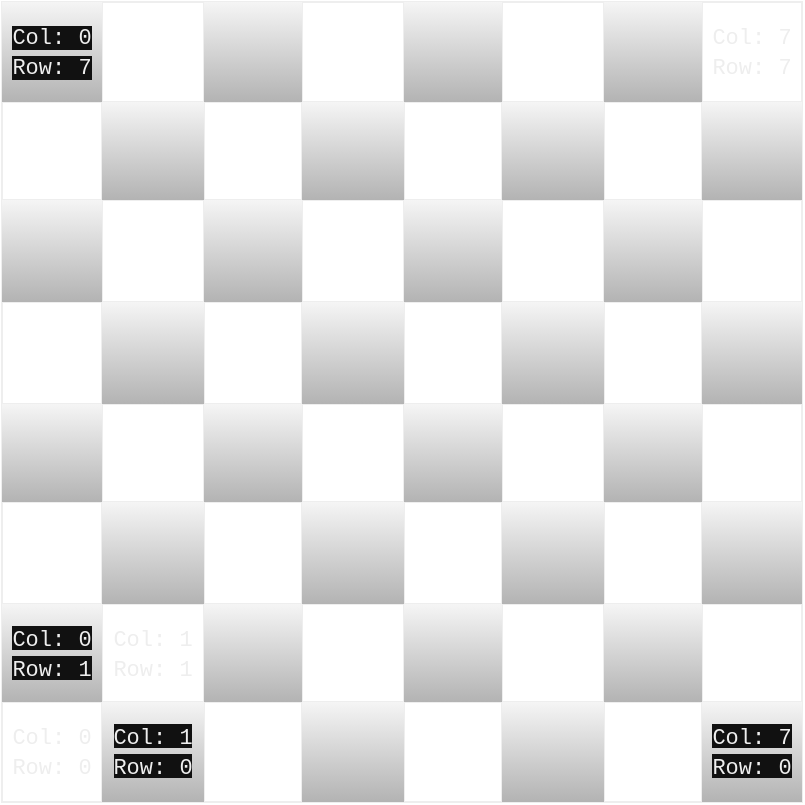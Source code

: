 <mxfile>
    <diagram id="-dzr-VzIc1iXK7SEfwf3" name="Page-1">
        <mxGraphModel dx="1748" dy="2326" grid="1" gridSize="10" guides="1" tooltips="1" connect="1" arrows="1" fold="1" page="1" pageScale="1" pageWidth="827" pageHeight="1169" background="none" math="0" shadow="0">
            <root>
                <mxCell id="0"/>
                <mxCell id="1" parent="0"/>
                <mxCell id="15" value="" style="shape=table;startSize=0;container=1;collapsible=0;childLayout=tableLayout;fontSize=11;rounded=0;fontFamily=Lucida Console;horizontal=1;labelBackgroundColor=none;labelBorderColor=none;fillColor=none;strokeColor=#EEE;fontColor=#EEE;spacingLeft=0;" parent="1" vertex="1">
                    <mxGeometry x="-680" y="-1080" width="400" height="400" as="geometry"/>
                </mxCell>
                <mxCell id="16" value="" style="shape=tableRow;horizontal=0;startSize=0;swimlaneHead=0;swimlaneBody=0;top=0;left=0;bottom=0;right=0;collapsible=0;dropTarget=0;fillColor=none;points=[[0,0.5],[1,0.5]];portConstraint=eastwest;fontSize=11;rounded=0;" parent="15" vertex="1">
                    <mxGeometry width="400" height="50" as="geometry"/>
                </mxCell>
                <mxCell id="17" value="&lt;font color=&quot;#eeeeee&quot; face=&quot;Courier New&quot;&gt;&lt;span style=&quot;background-color: rgb(17, 17, 17);&quot;&gt;Col: 0&lt;br&gt;Row: 7&lt;/span&gt;&lt;br&gt;&lt;/font&gt;" style="shape=partialRectangle;html=1;whiteSpace=wrap;connectable=0;overflow=hidden;fillColor=#f5f5f5;top=0;left=0;bottom=0;right=0;pointerEvents=1;fontSize=11;rounded=0;strokeColor=#666666;gradientColor=#b3b3b3;" parent="16" vertex="1">
                    <mxGeometry width="50" height="50" as="geometry">
                        <mxRectangle width="50" height="50" as="alternateBounds"/>
                    </mxGeometry>
                </mxCell>
                <mxCell id="18" value="" style="shape=partialRectangle;html=1;whiteSpace=wrap;connectable=0;overflow=hidden;fillColor=none;top=0;left=0;bottom=0;right=0;pointerEvents=1;fontSize=11;rounded=0;" parent="16" vertex="1">
                    <mxGeometry x="50" width="51" height="50" as="geometry">
                        <mxRectangle width="51" height="50" as="alternateBounds"/>
                    </mxGeometry>
                </mxCell>
                <mxCell id="19" value="" style="shape=partialRectangle;html=1;whiteSpace=wrap;connectable=0;overflow=hidden;fillColor=#f5f5f5;top=0;left=0;bottom=0;right=0;pointerEvents=1;fontSize=11;rounded=0;strokeColor=#666666;gradientColor=#b3b3b3;" parent="16" vertex="1">
                    <mxGeometry x="101" width="49" height="50" as="geometry">
                        <mxRectangle width="49" height="50" as="alternateBounds"/>
                    </mxGeometry>
                </mxCell>
                <mxCell id="20" value="" style="shape=partialRectangle;html=1;whiteSpace=wrap;connectable=0;overflow=hidden;fillColor=none;top=0;left=0;bottom=0;right=0;pointerEvents=1;fontSize=11;rounded=0;" parent="16" vertex="1">
                    <mxGeometry x="150" width="51" height="50" as="geometry">
                        <mxRectangle width="51" height="50" as="alternateBounds"/>
                    </mxGeometry>
                </mxCell>
                <mxCell id="21" value="" style="shape=partialRectangle;html=1;whiteSpace=wrap;connectable=0;overflow=hidden;fillColor=#f5f5f5;top=0;left=0;bottom=0;right=0;pointerEvents=1;fontSize=11;rounded=0;strokeColor=#666666;gradientColor=#b3b3b3;" parent="16" vertex="1">
                    <mxGeometry x="201" width="49" height="50" as="geometry">
                        <mxRectangle width="49" height="50" as="alternateBounds"/>
                    </mxGeometry>
                </mxCell>
                <mxCell id="22" value="" style="shape=partialRectangle;html=1;whiteSpace=wrap;connectable=0;overflow=hidden;fillColor=none;top=0;left=0;bottom=0;right=0;pointerEvents=1;fontSize=11;rounded=0;" parent="16" vertex="1">
                    <mxGeometry x="250" width="51" height="50" as="geometry">
                        <mxRectangle width="51" height="50" as="alternateBounds"/>
                    </mxGeometry>
                </mxCell>
                <mxCell id="23" value="" style="shape=partialRectangle;html=1;whiteSpace=wrap;connectable=0;overflow=hidden;fillColor=#f5f5f5;top=0;left=0;bottom=0;right=0;pointerEvents=1;fontSize=11;rounded=0;strokeColor=#666666;gradientColor=#b3b3b3;" parent="16" vertex="1">
                    <mxGeometry x="301" width="49" height="50" as="geometry">
                        <mxRectangle width="49" height="50" as="alternateBounds"/>
                    </mxGeometry>
                </mxCell>
                <mxCell id="24" value="&lt;font color=&quot;#eeeeee&quot;&gt;&lt;span style=&quot;font-family: &amp;quot;Courier New&amp;quot;;&quot;&gt;Col: 7&lt;/span&gt;&lt;br style=&quot;font-family: &amp;quot;Courier New&amp;quot;;&quot;&gt;&lt;/font&gt;&lt;span style=&quot;font-family: &amp;quot;Courier New&amp;quot;;&quot;&gt;&lt;font color=&quot;#eeeeee&quot;&gt;Row: 7&lt;/font&gt;&lt;br&gt;&lt;/span&gt;" style="shape=partialRectangle;html=1;whiteSpace=wrap;connectable=0;overflow=hidden;fillColor=none;top=0;left=0;bottom=0;right=0;pointerEvents=1;fontSize=11;rounded=0;" parent="16" vertex="1">
                    <mxGeometry x="350" width="50" height="50" as="geometry">
                        <mxRectangle width="50" height="50" as="alternateBounds"/>
                    </mxGeometry>
                </mxCell>
                <mxCell id="25" value="" style="shape=tableRow;horizontal=0;startSize=0;swimlaneHead=0;swimlaneBody=0;top=0;left=0;bottom=0;right=0;collapsible=0;dropTarget=0;fillColor=none;points=[[0,0.5],[1,0.5]];portConstraint=eastwest;fontSize=11;rounded=0;" parent="15" vertex="1">
                    <mxGeometry y="50" width="400" height="49" as="geometry"/>
                </mxCell>
                <mxCell id="26" value="" style="shape=partialRectangle;html=1;whiteSpace=wrap;connectable=0;overflow=hidden;fillColor=none;top=0;left=0;bottom=0;right=0;pointerEvents=1;fontSize=11;rounded=0;" parent="25" vertex="1">
                    <mxGeometry width="50" height="49" as="geometry">
                        <mxRectangle width="50" height="49" as="alternateBounds"/>
                    </mxGeometry>
                </mxCell>
                <mxCell id="27" value="" style="shape=partialRectangle;html=1;whiteSpace=wrap;connectable=0;overflow=hidden;fillColor=#f5f5f5;top=0;left=0;bottom=0;right=0;pointerEvents=1;fontSize=11;rounded=0;strokeColor=#666666;gradientColor=#b3b3b3;" parent="25" vertex="1">
                    <mxGeometry x="50" width="51" height="49" as="geometry">
                        <mxRectangle width="51" height="49" as="alternateBounds"/>
                    </mxGeometry>
                </mxCell>
                <mxCell id="28" value="" style="shape=partialRectangle;html=1;whiteSpace=wrap;connectable=0;overflow=hidden;fillColor=none;top=0;left=0;bottom=0;right=0;pointerEvents=1;fontSize=11;rounded=0;" parent="25" vertex="1">
                    <mxGeometry x="101" width="49" height="49" as="geometry">
                        <mxRectangle width="49" height="49" as="alternateBounds"/>
                    </mxGeometry>
                </mxCell>
                <mxCell id="29" value="" style="shape=partialRectangle;html=1;whiteSpace=wrap;connectable=0;overflow=hidden;fillColor=#f5f5f5;top=0;left=0;bottom=0;right=0;pointerEvents=1;fontSize=11;rounded=0;strokeColor=#666666;gradientColor=#b3b3b3;" parent="25" vertex="1">
                    <mxGeometry x="150" width="51" height="49" as="geometry">
                        <mxRectangle width="51" height="49" as="alternateBounds"/>
                    </mxGeometry>
                </mxCell>
                <mxCell id="30" value="" style="shape=partialRectangle;html=1;whiteSpace=wrap;connectable=0;overflow=hidden;fillColor=none;top=0;left=0;bottom=0;right=0;pointerEvents=1;fontSize=11;rounded=0;" parent="25" vertex="1">
                    <mxGeometry x="201" width="49" height="49" as="geometry">
                        <mxRectangle width="49" height="49" as="alternateBounds"/>
                    </mxGeometry>
                </mxCell>
                <mxCell id="31" value="" style="shape=partialRectangle;html=1;whiteSpace=wrap;connectable=0;overflow=hidden;fillColor=#f5f5f5;top=0;left=0;bottom=0;right=0;pointerEvents=1;fontSize=11;rounded=0;strokeColor=#666666;gradientColor=#b3b3b3;" parent="25" vertex="1">
                    <mxGeometry x="250" width="51" height="49" as="geometry">
                        <mxRectangle width="51" height="49" as="alternateBounds"/>
                    </mxGeometry>
                </mxCell>
                <mxCell id="32" value="" style="shape=partialRectangle;html=1;whiteSpace=wrap;connectable=0;overflow=hidden;fillColor=none;top=0;left=0;bottom=0;right=0;pointerEvents=1;fontSize=11;rounded=0;" parent="25" vertex="1">
                    <mxGeometry x="301" width="49" height="49" as="geometry">
                        <mxRectangle width="49" height="49" as="alternateBounds"/>
                    </mxGeometry>
                </mxCell>
                <mxCell id="33" value="" style="shape=partialRectangle;html=1;whiteSpace=wrap;connectable=0;overflow=hidden;fillColor=#f5f5f5;top=0;left=0;bottom=0;right=0;pointerEvents=1;fontSize=11;rounded=0;strokeColor=#666666;gradientColor=#b3b3b3;" parent="25" vertex="1">
                    <mxGeometry x="350" width="50" height="49" as="geometry">
                        <mxRectangle width="50" height="49" as="alternateBounds"/>
                    </mxGeometry>
                </mxCell>
                <mxCell id="34" value="" style="shape=tableRow;horizontal=0;startSize=0;swimlaneHead=0;swimlaneBody=0;top=0;left=0;bottom=0;right=0;collapsible=0;dropTarget=0;fillColor=none;points=[[0,0.5],[1,0.5]];portConstraint=eastwest;fontSize=11;rounded=0;" parent="15" vertex="1">
                    <mxGeometry y="99" width="400" height="51" as="geometry"/>
                </mxCell>
                <mxCell id="35" value="" style="shape=partialRectangle;html=1;whiteSpace=wrap;connectable=0;overflow=hidden;fillColor=#f5f5f5;top=0;left=0;bottom=0;right=0;pointerEvents=1;fontSize=11;rounded=0;strokeColor=#666666;gradientColor=#b3b3b3;" parent="34" vertex="1">
                    <mxGeometry width="50" height="51" as="geometry">
                        <mxRectangle width="50" height="51" as="alternateBounds"/>
                    </mxGeometry>
                </mxCell>
                <mxCell id="36" value="" style="shape=partialRectangle;html=1;whiteSpace=wrap;connectable=0;overflow=hidden;fillColor=none;top=0;left=0;bottom=0;right=0;pointerEvents=1;fontSize=11;rounded=0;" parent="34" vertex="1">
                    <mxGeometry x="50" width="51" height="51" as="geometry">
                        <mxRectangle width="51" height="51" as="alternateBounds"/>
                    </mxGeometry>
                </mxCell>
                <mxCell id="37" value="" style="shape=partialRectangle;html=1;whiteSpace=wrap;connectable=0;overflow=hidden;fillColor=#f5f5f5;top=0;left=0;bottom=0;right=0;pointerEvents=1;fontSize=11;rounded=0;strokeColor=#666666;gradientColor=#b3b3b3;" parent="34" vertex="1">
                    <mxGeometry x="101" width="49" height="51" as="geometry">
                        <mxRectangle width="49" height="51" as="alternateBounds"/>
                    </mxGeometry>
                </mxCell>
                <mxCell id="38" value="" style="shape=partialRectangle;html=1;whiteSpace=wrap;connectable=0;overflow=hidden;fillColor=none;top=0;left=0;bottom=0;right=0;pointerEvents=1;fontSize=11;rounded=0;" parent="34" vertex="1">
                    <mxGeometry x="150" width="51" height="51" as="geometry">
                        <mxRectangle width="51" height="51" as="alternateBounds"/>
                    </mxGeometry>
                </mxCell>
                <mxCell id="39" value="" style="shape=partialRectangle;html=1;whiteSpace=wrap;connectable=0;overflow=hidden;fillColor=#f5f5f5;top=0;left=0;bottom=0;right=0;pointerEvents=1;fontSize=11;rounded=0;strokeColor=#666666;gradientColor=#b3b3b3;" parent="34" vertex="1">
                    <mxGeometry x="201" width="49" height="51" as="geometry">
                        <mxRectangle width="49" height="51" as="alternateBounds"/>
                    </mxGeometry>
                </mxCell>
                <mxCell id="40" value="" style="shape=partialRectangle;html=1;whiteSpace=wrap;connectable=0;overflow=hidden;fillColor=none;top=0;left=0;bottom=0;right=0;pointerEvents=1;fontSize=11;rounded=0;" parent="34" vertex="1">
                    <mxGeometry x="250" width="51" height="51" as="geometry">
                        <mxRectangle width="51" height="51" as="alternateBounds"/>
                    </mxGeometry>
                </mxCell>
                <mxCell id="41" value="" style="shape=partialRectangle;html=1;whiteSpace=wrap;connectable=0;overflow=hidden;fillColor=#f5f5f5;top=0;left=0;bottom=0;right=0;pointerEvents=1;fontSize=11;rounded=0;strokeColor=#666666;gradientColor=#b3b3b3;" parent="34" vertex="1">
                    <mxGeometry x="301" width="49" height="51" as="geometry">
                        <mxRectangle width="49" height="51" as="alternateBounds"/>
                    </mxGeometry>
                </mxCell>
                <mxCell id="42" value="" style="shape=partialRectangle;html=1;whiteSpace=wrap;connectable=0;overflow=hidden;fillColor=none;top=0;left=0;bottom=0;right=0;pointerEvents=1;fontSize=11;rounded=0;" parent="34" vertex="1">
                    <mxGeometry x="350" width="50" height="51" as="geometry">
                        <mxRectangle width="50" height="51" as="alternateBounds"/>
                    </mxGeometry>
                </mxCell>
                <mxCell id="43" value="" style="shape=tableRow;horizontal=0;startSize=0;swimlaneHead=0;swimlaneBody=0;top=0;left=0;bottom=0;right=0;collapsible=0;dropTarget=0;fillColor=none;points=[[0,0.5],[1,0.5]];portConstraint=eastwest;fontSize=11;rounded=0;" parent="15" vertex="1">
                    <mxGeometry y="150" width="400" height="51" as="geometry"/>
                </mxCell>
                <mxCell id="44" value="" style="shape=partialRectangle;html=1;whiteSpace=wrap;connectable=0;overflow=hidden;fillColor=none;top=0;left=0;bottom=0;right=0;pointerEvents=1;fontSize=11;rounded=0;" parent="43" vertex="1">
                    <mxGeometry width="50" height="51" as="geometry">
                        <mxRectangle width="50" height="51" as="alternateBounds"/>
                    </mxGeometry>
                </mxCell>
                <mxCell id="45" value="" style="shape=partialRectangle;html=1;whiteSpace=wrap;connectable=0;overflow=hidden;fillColor=#f5f5f5;top=0;left=0;bottom=0;right=0;pointerEvents=1;fontSize=11;rounded=0;strokeColor=#666666;gradientColor=#b3b3b3;" parent="43" vertex="1">
                    <mxGeometry x="50" width="51" height="51" as="geometry">
                        <mxRectangle width="51" height="51" as="alternateBounds"/>
                    </mxGeometry>
                </mxCell>
                <mxCell id="46" value="" style="shape=partialRectangle;html=1;whiteSpace=wrap;connectable=0;overflow=hidden;fillColor=none;top=0;left=0;bottom=0;right=0;pointerEvents=1;fontSize=11;rounded=0;" parent="43" vertex="1">
                    <mxGeometry x="101" width="49" height="51" as="geometry">
                        <mxRectangle width="49" height="51" as="alternateBounds"/>
                    </mxGeometry>
                </mxCell>
                <mxCell id="47" value="" style="shape=partialRectangle;html=1;whiteSpace=wrap;connectable=0;overflow=hidden;fillColor=#f5f5f5;top=0;left=0;bottom=0;right=0;pointerEvents=1;fontSize=11;rounded=0;strokeColor=#666666;gradientColor=#b3b3b3;" parent="43" vertex="1">
                    <mxGeometry x="150" width="51" height="51" as="geometry">
                        <mxRectangle width="51" height="51" as="alternateBounds"/>
                    </mxGeometry>
                </mxCell>
                <mxCell id="48" value="" style="shape=partialRectangle;html=1;whiteSpace=wrap;connectable=0;overflow=hidden;fillColor=none;top=0;left=0;bottom=0;right=0;pointerEvents=1;fontSize=11;rounded=0;" parent="43" vertex="1">
                    <mxGeometry x="201" width="49" height="51" as="geometry">
                        <mxRectangle width="49" height="51" as="alternateBounds"/>
                    </mxGeometry>
                </mxCell>
                <mxCell id="49" value="" style="shape=partialRectangle;html=1;whiteSpace=wrap;connectable=0;overflow=hidden;fillColor=#f5f5f5;top=0;left=0;bottom=0;right=0;pointerEvents=1;fontSize=11;rounded=0;strokeColor=#666666;gradientColor=#b3b3b3;" parent="43" vertex="1">
                    <mxGeometry x="250" width="51" height="51" as="geometry">
                        <mxRectangle width="51" height="51" as="alternateBounds"/>
                    </mxGeometry>
                </mxCell>
                <mxCell id="50" value="" style="shape=partialRectangle;html=1;whiteSpace=wrap;connectable=0;overflow=hidden;fillColor=none;top=0;left=0;bottom=0;right=0;pointerEvents=1;fontSize=11;rounded=0;" parent="43" vertex="1">
                    <mxGeometry x="301" width="49" height="51" as="geometry">
                        <mxRectangle width="49" height="51" as="alternateBounds"/>
                    </mxGeometry>
                </mxCell>
                <mxCell id="51" value="" style="shape=partialRectangle;html=1;whiteSpace=wrap;connectable=0;overflow=hidden;fillColor=#f5f5f5;top=0;left=0;bottom=0;right=0;pointerEvents=1;fontSize=11;rounded=0;strokeColor=#666666;gradientColor=#b3b3b3;" parent="43" vertex="1">
                    <mxGeometry x="350" width="50" height="51" as="geometry">
                        <mxRectangle width="50" height="51" as="alternateBounds"/>
                    </mxGeometry>
                </mxCell>
                <mxCell id="52" value="" style="shape=tableRow;horizontal=0;startSize=0;swimlaneHead=0;swimlaneBody=0;top=0;left=0;bottom=0;right=0;collapsible=0;dropTarget=0;fillColor=none;points=[[0,0.5],[1,0.5]];portConstraint=eastwest;fontSize=11;rounded=0;" parent="15" vertex="1">
                    <mxGeometry y="201" width="400" height="49" as="geometry"/>
                </mxCell>
                <mxCell id="53" value="" style="shape=partialRectangle;html=1;whiteSpace=wrap;connectable=0;overflow=hidden;fillColor=#f5f5f5;top=0;left=0;bottom=0;right=0;pointerEvents=1;fontSize=11;rounded=0;strokeColor=#666666;gradientColor=#b3b3b3;" parent="52" vertex="1">
                    <mxGeometry width="50" height="49" as="geometry">
                        <mxRectangle width="50" height="49" as="alternateBounds"/>
                    </mxGeometry>
                </mxCell>
                <mxCell id="54" value="" style="shape=partialRectangle;html=1;whiteSpace=wrap;connectable=0;overflow=hidden;fillColor=none;top=0;left=0;bottom=0;right=0;pointerEvents=1;fontSize=11;rounded=0;" parent="52" vertex="1">
                    <mxGeometry x="50" width="51" height="49" as="geometry">
                        <mxRectangle width="51" height="49" as="alternateBounds"/>
                    </mxGeometry>
                </mxCell>
                <mxCell id="55" value="" style="shape=partialRectangle;html=1;whiteSpace=wrap;connectable=0;overflow=hidden;fillColor=#f5f5f5;top=0;left=0;bottom=0;right=0;pointerEvents=1;fontSize=11;rounded=0;strokeColor=#666666;gradientColor=#b3b3b3;" parent="52" vertex="1">
                    <mxGeometry x="101" width="49" height="49" as="geometry">
                        <mxRectangle width="49" height="49" as="alternateBounds"/>
                    </mxGeometry>
                </mxCell>
                <mxCell id="56" value="" style="shape=partialRectangle;html=1;whiteSpace=wrap;connectable=0;overflow=hidden;fillColor=none;top=0;left=0;bottom=0;right=0;pointerEvents=1;fontSize=11;rounded=0;" parent="52" vertex="1">
                    <mxGeometry x="150" width="51" height="49" as="geometry">
                        <mxRectangle width="51" height="49" as="alternateBounds"/>
                    </mxGeometry>
                </mxCell>
                <mxCell id="57" value="" style="shape=partialRectangle;html=1;whiteSpace=wrap;connectable=0;overflow=hidden;fillColor=#f5f5f5;top=0;left=0;bottom=0;right=0;pointerEvents=1;fontSize=11;rounded=0;strokeColor=#666666;gradientColor=#b3b3b3;" parent="52" vertex="1">
                    <mxGeometry x="201" width="49" height="49" as="geometry">
                        <mxRectangle width="49" height="49" as="alternateBounds"/>
                    </mxGeometry>
                </mxCell>
                <mxCell id="58" value="" style="shape=partialRectangle;html=1;whiteSpace=wrap;connectable=0;overflow=hidden;fillColor=none;top=0;left=0;bottom=0;right=0;pointerEvents=1;fontSize=11;rounded=0;" parent="52" vertex="1">
                    <mxGeometry x="250" width="51" height="49" as="geometry">
                        <mxRectangle width="51" height="49" as="alternateBounds"/>
                    </mxGeometry>
                </mxCell>
                <mxCell id="59" value="" style="shape=partialRectangle;html=1;whiteSpace=wrap;connectable=0;overflow=hidden;fillColor=#f5f5f5;top=0;left=0;bottom=0;right=0;pointerEvents=1;fontSize=11;rounded=0;strokeColor=#666666;gradientColor=#b3b3b3;" parent="52" vertex="1">
                    <mxGeometry x="301" width="49" height="49" as="geometry">
                        <mxRectangle width="49" height="49" as="alternateBounds"/>
                    </mxGeometry>
                </mxCell>
                <mxCell id="60" value="" style="shape=partialRectangle;html=1;whiteSpace=wrap;connectable=0;overflow=hidden;fillColor=none;top=0;left=0;bottom=0;right=0;pointerEvents=1;fontSize=11;rounded=0;" parent="52" vertex="1">
                    <mxGeometry x="350" width="50" height="49" as="geometry">
                        <mxRectangle width="50" height="49" as="alternateBounds"/>
                    </mxGeometry>
                </mxCell>
                <mxCell id="61" value="" style="shape=tableRow;horizontal=0;startSize=0;swimlaneHead=0;swimlaneBody=0;top=0;left=0;bottom=0;right=0;collapsible=0;dropTarget=0;fillColor=none;points=[[0,0.5],[1,0.5]];portConstraint=eastwest;fontSize=11;rounded=0;" parent="15" vertex="1">
                    <mxGeometry y="250" width="400" height="51" as="geometry"/>
                </mxCell>
                <mxCell id="62" value="" style="shape=partialRectangle;html=1;whiteSpace=wrap;connectable=0;overflow=hidden;fillColor=none;top=0;left=0;bottom=0;right=0;pointerEvents=1;fontSize=11;rounded=0;" parent="61" vertex="1">
                    <mxGeometry width="50" height="51" as="geometry">
                        <mxRectangle width="50" height="51" as="alternateBounds"/>
                    </mxGeometry>
                </mxCell>
                <mxCell id="63" value="" style="shape=partialRectangle;html=1;whiteSpace=wrap;connectable=0;overflow=hidden;fillColor=#f5f5f5;top=0;left=0;bottom=0;right=0;pointerEvents=1;fontSize=11;rounded=0;strokeColor=#666666;gradientColor=#b3b3b3;" parent="61" vertex="1">
                    <mxGeometry x="50" width="51" height="51" as="geometry">
                        <mxRectangle width="51" height="51" as="alternateBounds"/>
                    </mxGeometry>
                </mxCell>
                <mxCell id="64" value="" style="shape=partialRectangle;html=1;whiteSpace=wrap;connectable=0;overflow=hidden;fillColor=none;top=0;left=0;bottom=0;right=0;pointerEvents=1;fontSize=11;rounded=0;" parent="61" vertex="1">
                    <mxGeometry x="101" width="49" height="51" as="geometry">
                        <mxRectangle width="49" height="51" as="alternateBounds"/>
                    </mxGeometry>
                </mxCell>
                <mxCell id="65" value="" style="shape=partialRectangle;html=1;whiteSpace=wrap;connectable=0;overflow=hidden;fillColor=#f5f5f5;top=0;left=0;bottom=0;right=0;pointerEvents=1;fontSize=11;rounded=0;strokeColor=#666666;gradientColor=#b3b3b3;" parent="61" vertex="1">
                    <mxGeometry x="150" width="51" height="51" as="geometry">
                        <mxRectangle width="51" height="51" as="alternateBounds"/>
                    </mxGeometry>
                </mxCell>
                <mxCell id="66" value="" style="shape=partialRectangle;html=1;whiteSpace=wrap;connectable=0;overflow=hidden;fillColor=none;top=0;left=0;bottom=0;right=0;pointerEvents=1;fontSize=11;rounded=0;" parent="61" vertex="1">
                    <mxGeometry x="201" width="49" height="51" as="geometry">
                        <mxRectangle width="49" height="51" as="alternateBounds"/>
                    </mxGeometry>
                </mxCell>
                <mxCell id="67" value="" style="shape=partialRectangle;html=1;whiteSpace=wrap;connectable=0;overflow=hidden;fillColor=#f5f5f5;top=0;left=0;bottom=0;right=0;pointerEvents=1;fontSize=11;rounded=0;strokeColor=#666666;gradientColor=#b3b3b3;" parent="61" vertex="1">
                    <mxGeometry x="250" width="51" height="51" as="geometry">
                        <mxRectangle width="51" height="51" as="alternateBounds"/>
                    </mxGeometry>
                </mxCell>
                <mxCell id="68" value="" style="shape=partialRectangle;html=1;whiteSpace=wrap;connectable=0;overflow=hidden;fillColor=none;top=0;left=0;bottom=0;right=0;pointerEvents=1;fontSize=11;rounded=0;" parent="61" vertex="1">
                    <mxGeometry x="301" width="49" height="51" as="geometry">
                        <mxRectangle width="49" height="51" as="alternateBounds"/>
                    </mxGeometry>
                </mxCell>
                <mxCell id="69" value="" style="shape=partialRectangle;html=1;whiteSpace=wrap;connectable=0;overflow=hidden;fillColor=#f5f5f5;top=0;left=0;bottom=0;right=0;pointerEvents=1;fontSize=11;rounded=0;strokeColor=#666666;gradientColor=#b3b3b3;" parent="61" vertex="1">
                    <mxGeometry x="350" width="50" height="51" as="geometry">
                        <mxRectangle width="50" height="51" as="alternateBounds"/>
                    </mxGeometry>
                </mxCell>
                <mxCell id="70" value="" style="shape=tableRow;horizontal=0;startSize=0;swimlaneHead=0;swimlaneBody=0;top=0;left=0;bottom=0;right=0;collapsible=0;dropTarget=0;fillColor=none;points=[[0,0.5],[1,0.5]];portConstraint=eastwest;fontSize=11;rounded=0;" parent="15" vertex="1">
                    <mxGeometry y="301" width="400" height="49" as="geometry"/>
                </mxCell>
                <mxCell id="71" value="&lt;font style=&quot;background-color: rgb(17, 17, 17);&quot; color=&quot;#eeeeee&quot;&gt;&lt;span style=&quot;font-family: &amp;quot;Courier New&amp;quot;;&quot;&gt;Col: 0&lt;/span&gt;&lt;br style=&quot;font-family: &amp;quot;Courier New&amp;quot;;&quot;&gt;&lt;span style=&quot;font-family: &amp;quot;Courier New&amp;quot;;&quot;&gt;Row: 1&lt;/span&gt;&lt;/font&gt;" style="shape=partialRectangle;html=1;whiteSpace=wrap;connectable=0;overflow=hidden;fillColor=#f5f5f5;top=0;left=0;bottom=0;right=0;pointerEvents=1;fontSize=11;rounded=0;strokeColor=#666666;gradientColor=#b3b3b3;" parent="70" vertex="1">
                    <mxGeometry width="50" height="49" as="geometry">
                        <mxRectangle width="50" height="49" as="alternateBounds"/>
                    </mxGeometry>
                </mxCell>
                <mxCell id="72" value="&lt;font color=&quot;#eeeeee&quot;&gt;&lt;span style=&quot;font-family: &amp;quot;Courier New&amp;quot;;&quot;&gt;Col: 1&lt;/span&gt;&lt;br style=&quot;font-family: &amp;quot;Courier New&amp;quot;;&quot;&gt;&lt;span style=&quot;font-family: &amp;quot;Courier New&amp;quot;;&quot;&gt;Row: 1&lt;/span&gt;&lt;/font&gt;" style="shape=partialRectangle;html=1;whiteSpace=wrap;connectable=0;overflow=hidden;fillColor=none;top=0;left=0;bottom=0;right=0;pointerEvents=1;fontSize=11;rounded=0;" parent="70" vertex="1">
                    <mxGeometry x="50" width="51" height="49" as="geometry">
                        <mxRectangle width="51" height="49" as="alternateBounds"/>
                    </mxGeometry>
                </mxCell>
                <mxCell id="73" value="" style="shape=partialRectangle;html=1;whiteSpace=wrap;connectable=0;overflow=hidden;fillColor=#f5f5f5;top=0;left=0;bottom=0;right=0;pointerEvents=1;fontSize=11;rounded=0;strokeColor=#666666;gradientColor=#b3b3b3;" parent="70" vertex="1">
                    <mxGeometry x="101" width="49" height="49" as="geometry">
                        <mxRectangle width="49" height="49" as="alternateBounds"/>
                    </mxGeometry>
                </mxCell>
                <mxCell id="74" value="" style="shape=partialRectangle;html=1;whiteSpace=wrap;connectable=0;overflow=hidden;fillColor=none;top=0;left=0;bottom=0;right=0;pointerEvents=1;fontSize=11;rounded=0;" parent="70" vertex="1">
                    <mxGeometry x="150" width="51" height="49" as="geometry">
                        <mxRectangle width="51" height="49" as="alternateBounds"/>
                    </mxGeometry>
                </mxCell>
                <mxCell id="75" value="" style="shape=partialRectangle;html=1;whiteSpace=wrap;connectable=0;overflow=hidden;fillColor=#f5f5f5;top=0;left=0;bottom=0;right=0;pointerEvents=1;fontSize=11;rounded=0;strokeColor=#666666;gradientColor=#b3b3b3;" parent="70" vertex="1">
                    <mxGeometry x="201" width="49" height="49" as="geometry">
                        <mxRectangle width="49" height="49" as="alternateBounds"/>
                    </mxGeometry>
                </mxCell>
                <mxCell id="76" value="" style="shape=partialRectangle;html=1;whiteSpace=wrap;connectable=0;overflow=hidden;fillColor=none;top=0;left=0;bottom=0;right=0;pointerEvents=1;fontSize=11;rounded=0;" parent="70" vertex="1">
                    <mxGeometry x="250" width="51" height="49" as="geometry">
                        <mxRectangle width="51" height="49" as="alternateBounds"/>
                    </mxGeometry>
                </mxCell>
                <mxCell id="77" value="" style="shape=partialRectangle;html=1;whiteSpace=wrap;connectable=0;overflow=hidden;fillColor=#f5f5f5;top=0;left=0;bottom=0;right=0;pointerEvents=1;fontSize=11;rounded=0;strokeColor=#666666;gradientColor=#b3b3b3;" parent="70" vertex="1">
                    <mxGeometry x="301" width="49" height="49" as="geometry">
                        <mxRectangle width="49" height="49" as="alternateBounds"/>
                    </mxGeometry>
                </mxCell>
                <mxCell id="78" value="" style="shape=partialRectangle;html=1;whiteSpace=wrap;connectable=0;overflow=hidden;fillColor=none;top=0;left=0;bottom=0;right=0;pointerEvents=1;fontSize=11;rounded=0;" parent="70" vertex="1">
                    <mxGeometry x="350" width="50" height="49" as="geometry">
                        <mxRectangle width="50" height="49" as="alternateBounds"/>
                    </mxGeometry>
                </mxCell>
                <mxCell id="79" value="" style="shape=tableRow;horizontal=0;startSize=0;swimlaneHead=0;swimlaneBody=0;top=0;left=0;bottom=0;right=0;collapsible=0;dropTarget=0;fillColor=none;points=[[0,0.5],[1,0.5]];portConstraint=eastwest;fontSize=11;rounded=0;" parent="15" vertex="1">
                    <mxGeometry y="350" width="400" height="50" as="geometry"/>
                </mxCell>
                <mxCell id="80" value="&lt;font color=&quot;#eeeeee&quot; face=&quot;Courier New&quot;&gt;Col: 0&lt;br&gt;Row: 0&lt;/font&gt;" style="shape=partialRectangle;html=1;whiteSpace=wrap;connectable=0;overflow=hidden;fillColor=none;top=0;left=0;bottom=0;right=0;pointerEvents=1;fontSize=11;rounded=0;" parent="79" vertex="1">
                    <mxGeometry width="50" height="50" as="geometry">
                        <mxRectangle width="50" height="50" as="alternateBounds"/>
                    </mxGeometry>
                </mxCell>
                <mxCell id="81" value="&lt;font style=&quot;background-color: rgb(17, 17, 17);&quot; color=&quot;#eeeeee&quot;&gt;&lt;span style=&quot;font-family: &amp;quot;Courier New&amp;quot;; font-size: 11px; font-style: normal; font-variant-ligatures: normal; font-variant-caps: normal; font-weight: 400; letter-spacing: normal; orphans: 2; text-align: center; text-indent: 0px; text-transform: none; widows: 2; word-spacing: 0px; -webkit-text-stroke-width: 0px; text-decoration-thickness: initial; text-decoration-style: initial; text-decoration-color: initial; float: none; display: inline !important;&quot;&gt;Col: 1&lt;/span&gt;&lt;br style=&quot;border-color: rgb(0, 0, 0); font-family: &amp;quot;Courier New&amp;quot;; font-size: 11px; font-style: normal; font-variant-ligatures: normal; font-variant-caps: normal; font-weight: 400; letter-spacing: normal; orphans: 2; text-align: center; text-indent: 0px; text-transform: none; widows: 2; word-spacing: 0px; -webkit-text-stroke-width: 0px; text-decoration-thickness: initial; text-decoration-style: initial; text-decoration-color: initial;&quot;&gt;&lt;span style=&quot;font-family: &amp;quot;Courier New&amp;quot;; font-size: 11px; font-style: normal; font-variant-ligatures: normal; font-variant-caps: normal; font-weight: 400; letter-spacing: normal; orphans: 2; text-align: center; text-indent: 0px; text-transform: none; widows: 2; word-spacing: 0px; -webkit-text-stroke-width: 0px; text-decoration-thickness: initial; text-decoration-style: initial; text-decoration-color: initial; float: none; display: inline !important;&quot;&gt;Row: 0&lt;/span&gt;&lt;/font&gt;" style="shape=partialRectangle;html=1;whiteSpace=wrap;connectable=0;overflow=hidden;fillColor=#f5f5f5;top=0;left=0;bottom=0;right=0;pointerEvents=1;fontSize=11;rounded=0;strokeColor=#666666;gradientColor=#b3b3b3;" parent="79" vertex="1">
                    <mxGeometry x="50" width="51" height="50" as="geometry">
                        <mxRectangle width="51" height="50" as="alternateBounds"/>
                    </mxGeometry>
                </mxCell>
                <mxCell id="82" value="" style="shape=partialRectangle;html=1;whiteSpace=wrap;connectable=0;overflow=hidden;fillColor=none;top=0;left=0;bottom=0;right=0;pointerEvents=1;fontSize=11;rounded=0;" parent="79" vertex="1">
                    <mxGeometry x="101" width="49" height="50" as="geometry">
                        <mxRectangle width="49" height="50" as="alternateBounds"/>
                    </mxGeometry>
                </mxCell>
                <mxCell id="83" value="" style="shape=partialRectangle;html=1;whiteSpace=wrap;connectable=0;overflow=hidden;fillColor=#f5f5f5;top=0;left=0;bottom=0;right=0;pointerEvents=1;fontSize=11;rounded=0;strokeColor=#666666;gradientColor=#b3b3b3;" parent="79" vertex="1">
                    <mxGeometry x="150" width="51" height="50" as="geometry">
                        <mxRectangle width="51" height="50" as="alternateBounds"/>
                    </mxGeometry>
                </mxCell>
                <mxCell id="84" value="" style="shape=partialRectangle;html=1;whiteSpace=wrap;connectable=0;overflow=hidden;fillColor=none;top=0;left=0;bottom=0;right=0;pointerEvents=1;fontSize=11;rounded=0;" parent="79" vertex="1">
                    <mxGeometry x="201" width="49" height="50" as="geometry">
                        <mxRectangle width="49" height="50" as="alternateBounds"/>
                    </mxGeometry>
                </mxCell>
                <mxCell id="85" value="" style="shape=partialRectangle;html=1;whiteSpace=wrap;connectable=0;overflow=hidden;fillColor=#f5f5f5;top=0;left=0;bottom=0;right=0;pointerEvents=1;fontSize=11;rounded=0;strokeColor=#666666;gradientColor=#b3b3b3;" parent="79" vertex="1">
                    <mxGeometry x="250" width="51" height="50" as="geometry">
                        <mxRectangle width="51" height="50" as="alternateBounds"/>
                    </mxGeometry>
                </mxCell>
                <mxCell id="86" value="" style="shape=partialRectangle;html=1;whiteSpace=wrap;connectable=0;overflow=hidden;fillColor=none;top=0;left=0;bottom=0;right=0;pointerEvents=1;fontSize=11;rounded=0;" parent="79" vertex="1">
                    <mxGeometry x="301" width="49" height="50" as="geometry">
                        <mxRectangle width="49" height="50" as="alternateBounds"/>
                    </mxGeometry>
                </mxCell>
                <mxCell id="87" value="&lt;font style=&quot;background-color: rgb(17, 17, 17);&quot; color=&quot;#eeeeee&quot;&gt;&lt;span style=&quot;font-family: &amp;quot;Courier New&amp;quot;;&quot;&gt;Col: 7&lt;/span&gt;&lt;br style=&quot;font-family: &amp;quot;Courier New&amp;quot;;&quot;&gt;&lt;span style=&quot;font-family: &amp;quot;Courier New&amp;quot;;&quot;&gt;Row: 0&lt;/span&gt;&lt;/font&gt;" style="shape=partialRectangle;html=1;whiteSpace=wrap;connectable=0;overflow=hidden;fillColor=#f5f5f5;top=0;left=0;bottom=0;right=0;pointerEvents=1;fontSize=11;rounded=0;strokeColor=#666666;gradientColor=#b3b3b3;spacingLeft=0;spacingBottom=0;" parent="79" vertex="1">
                    <mxGeometry x="350" width="50" height="50" as="geometry">
                        <mxRectangle width="50" height="50" as="alternateBounds"/>
                    </mxGeometry>
                </mxCell>
            </root>
        </mxGraphModel>
    </diagram>
</mxfile>
